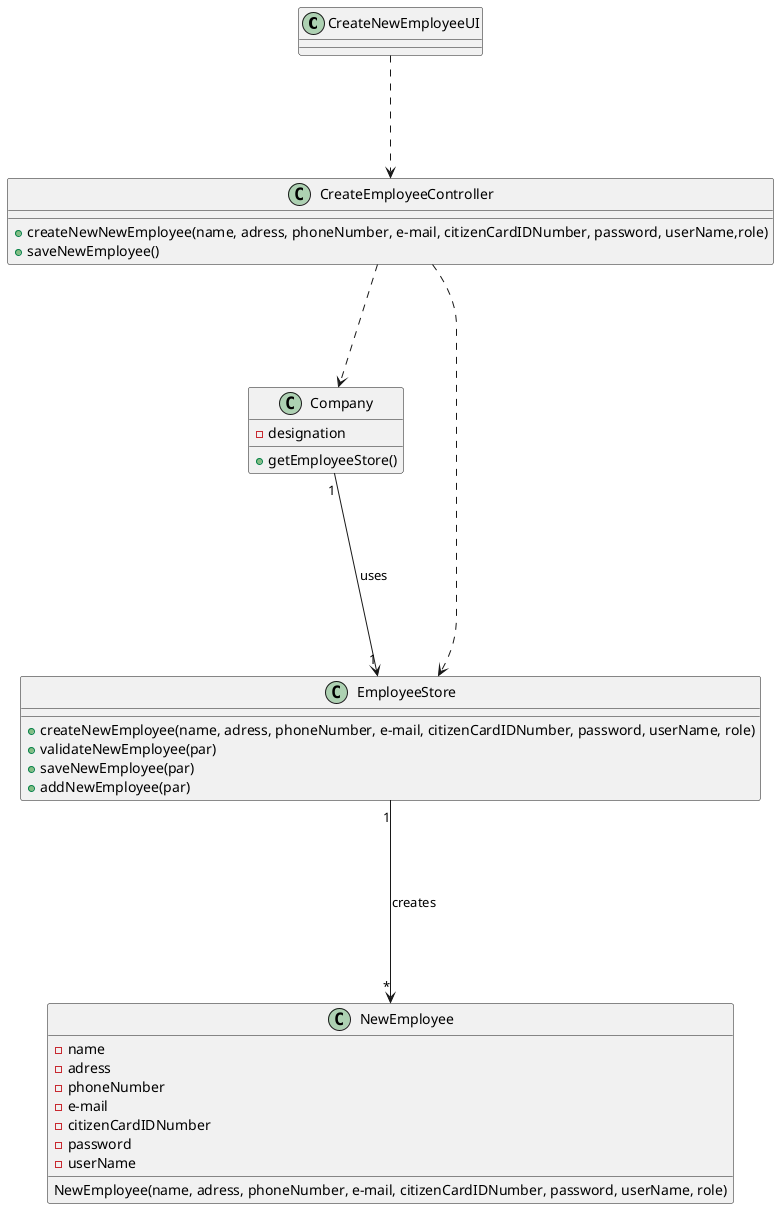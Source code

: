 
@startuml
'https://plantuml.com/class-diagram
' ======= layout =========

class CreateNewEmployeeUI

class Company {
  -designation
  +getEmployeeStore()
}
class EmployeeStore {
   +createNewEmployee(name, adress, phoneNumber, e-mail, citizenCardIDNumber, password, userName, role)
   +validateNewEmployee(par)
   +saveNewEmployee(par)
   +addNewEmployee(par)
}

class NewEmployee {
  -name
  -adress
  -phoneNumber
  -e-mail
  -citizenCardIDNumber
  -password
  -userName
  NewEmployee(name, adress, phoneNumber, e-mail, citizenCardIDNumber, password, userName, role)


}

class CreateEmployeeController{
   +createNewNewEmployee(name, adress, phoneNumber, e-mail, citizenCardIDNumber, password, userName,role)
   +saveNewEmployee()
}
class EmployeeStore
CreateNewEmployeeUI ...> CreateEmployeeController
CreateEmployeeController ...> Company
CreateEmployeeController ..> EmployeeStore
Company "1" ----> "1" EmployeeStore : "uses"
EmployeeStore "1" ----> "*" NewEmployee : "creates"

@enduml